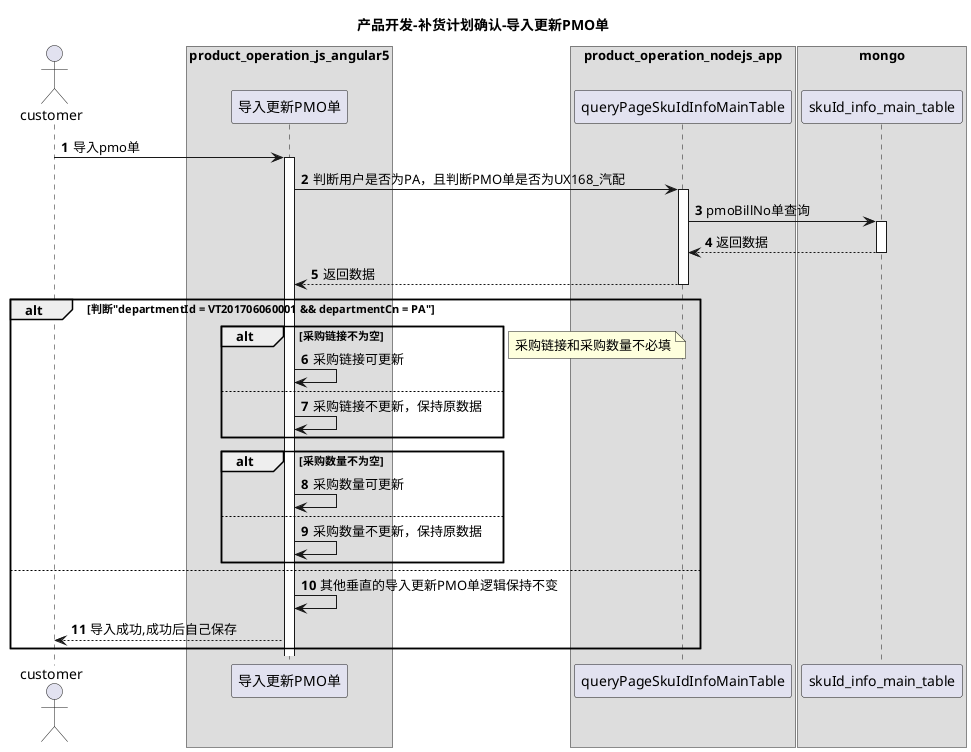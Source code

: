 @startuml
title 产品开发-补货计划确认-导入更新PMO单
autonumber
actor "customer" as customer

box "product_operation_js_angular5"
participant "导入更新PMO单" as p1
end box

box "product_operation_nodejs_app"
participant "queryPageSkuIdInfoMainTable" as n1
end box


box "mongo"
participant "skuId_info_main_table" as db1
end box

customer -> p1 : 导入pmo单
activate p1
p1 -> n1 : 判断用户是否为PA，且判断PMO单是否为UX168_汽配
activate n1
n1 -> db1 : pmoBillNo单查询
activate db1
db1 --> n1 : 返回数据
deactivate db1
n1 --> p1 : 返回数据
deactivate n1
alt 判断"departmentId = VT201706060001 && departmentCn = PA"

alt 采购链接不为空
p1 -> p1 : 采购链接可更新
else
p1 -> p1 : 采购链接不更新，保持原数据
end
note left
采购链接和采购数量不必填
end note
alt 采购数量不为空
p1 -> p1 : 采购数量可更新
else
p1 -> p1 : 采购数量不更新，保持原数据
end

else
p1 -> p1 : 其他垂直的导入更新PMO单逻辑保持不变

p1 --> customer : 导入成功,成功后自己保存
end

@enduml